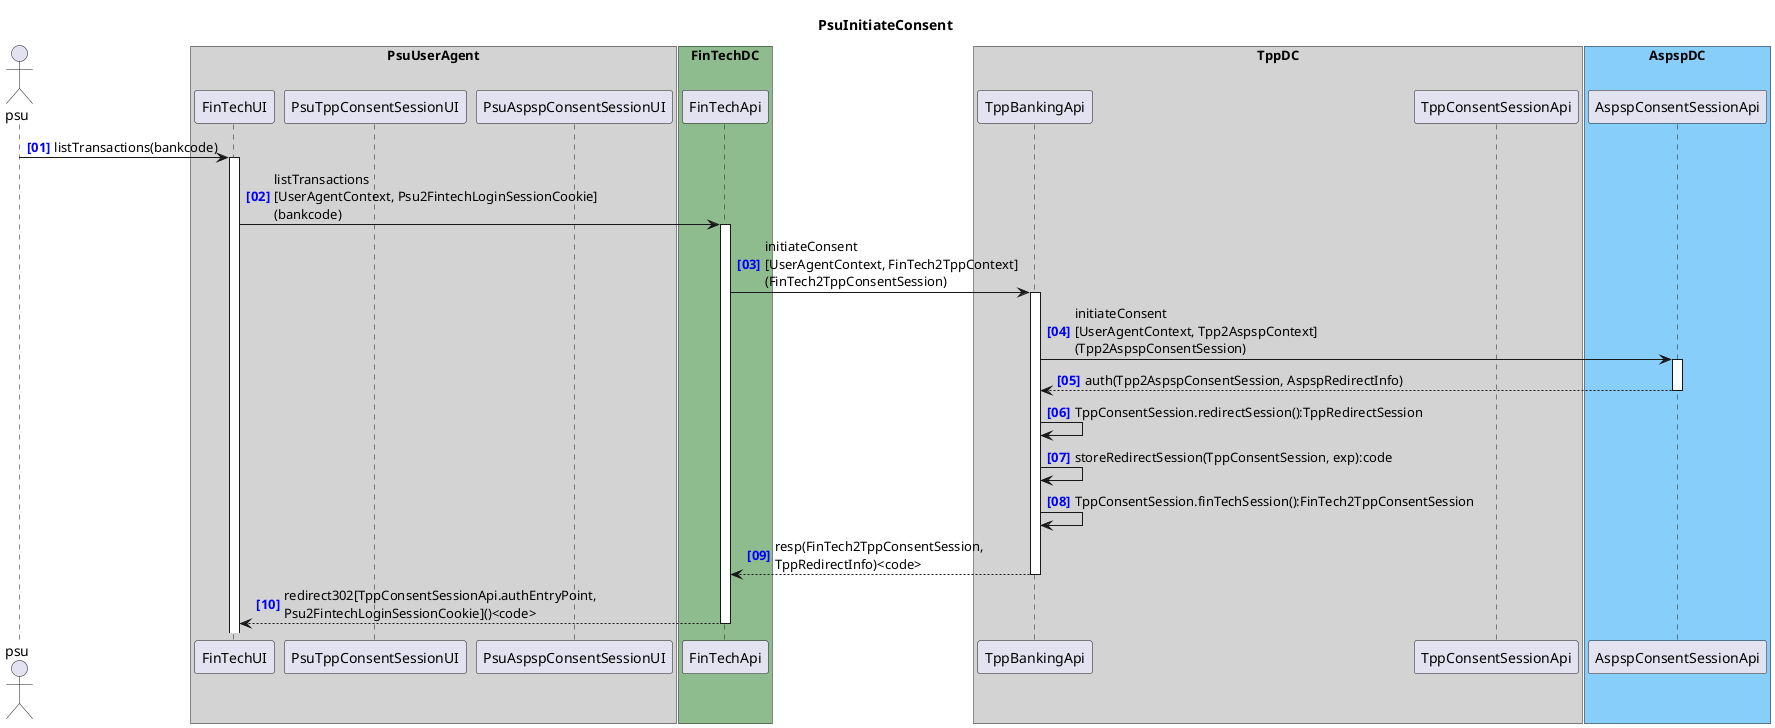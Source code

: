 @startuml PsuInitiateConsent
title PsuInitiateConsent
autonumber "<b><color blue>[00]"
actor psu

box "PsuUserAgent" #LightGray
    participant "FinTechUI" as FinTechUI
    participant "PsuTppConsentSessionUI" as PsuTppConsentSessionUI
    participant "PsuAspspConsentSessionUI" as PsuAspspConsentSessionUI
end box
box "FinTechDC" #DarkSeaGreen
    participant "FinTechApi" as FinTechApi
end box
box "TppDC" #LightGray
    participant "TppBankingApi" as TppBankingApi
    participant "TppConsentSessionApi" as TppConsentSessionApi
end box
box "AspspDC" #LightSkyBlue
    participant "AspspConsentSessionApi" as AspspConsentSessionApi
end box

psu -> FinTechUI ++ : listTransactions(bankcode)
FinTechUI -> FinTechApi ++ : listTransactions\n[UserAgentContext, Psu2FintechLoginSessionCookie]\n(bankcode)
FinTechApi -> TppBankingApi ++ : initiateConsent\n[UserAgentContext, FinTech2TppContext]\n(FinTech2TppConsentSession)
TppBankingApi -> AspspConsentSessionApi ++ : initiateConsent\n[UserAgentContext, Tpp2AspspContext]\n(Tpp2AspspConsentSession) 
return auth(Tpp2AspspConsentSession, AspspRedirectInfo)
TppBankingApi -> TppBankingApi : TppConsentSession.redirectSession():TppRedirectSession
TppBankingApi -> TppBankingApi : storeRedirectSession(TppConsentSession, exp):code
TppBankingApi -> TppBankingApi : TppConsentSession.finTechSession():FinTech2TppConsentSession
return resp(FinTech2TppConsentSession,\nTppRedirectInfo)<code>
return redirect302[TppConsentSessionApi.authEntryPoint,\nPsu2FintechLoginSessionCookie]()<code>
@enduml
